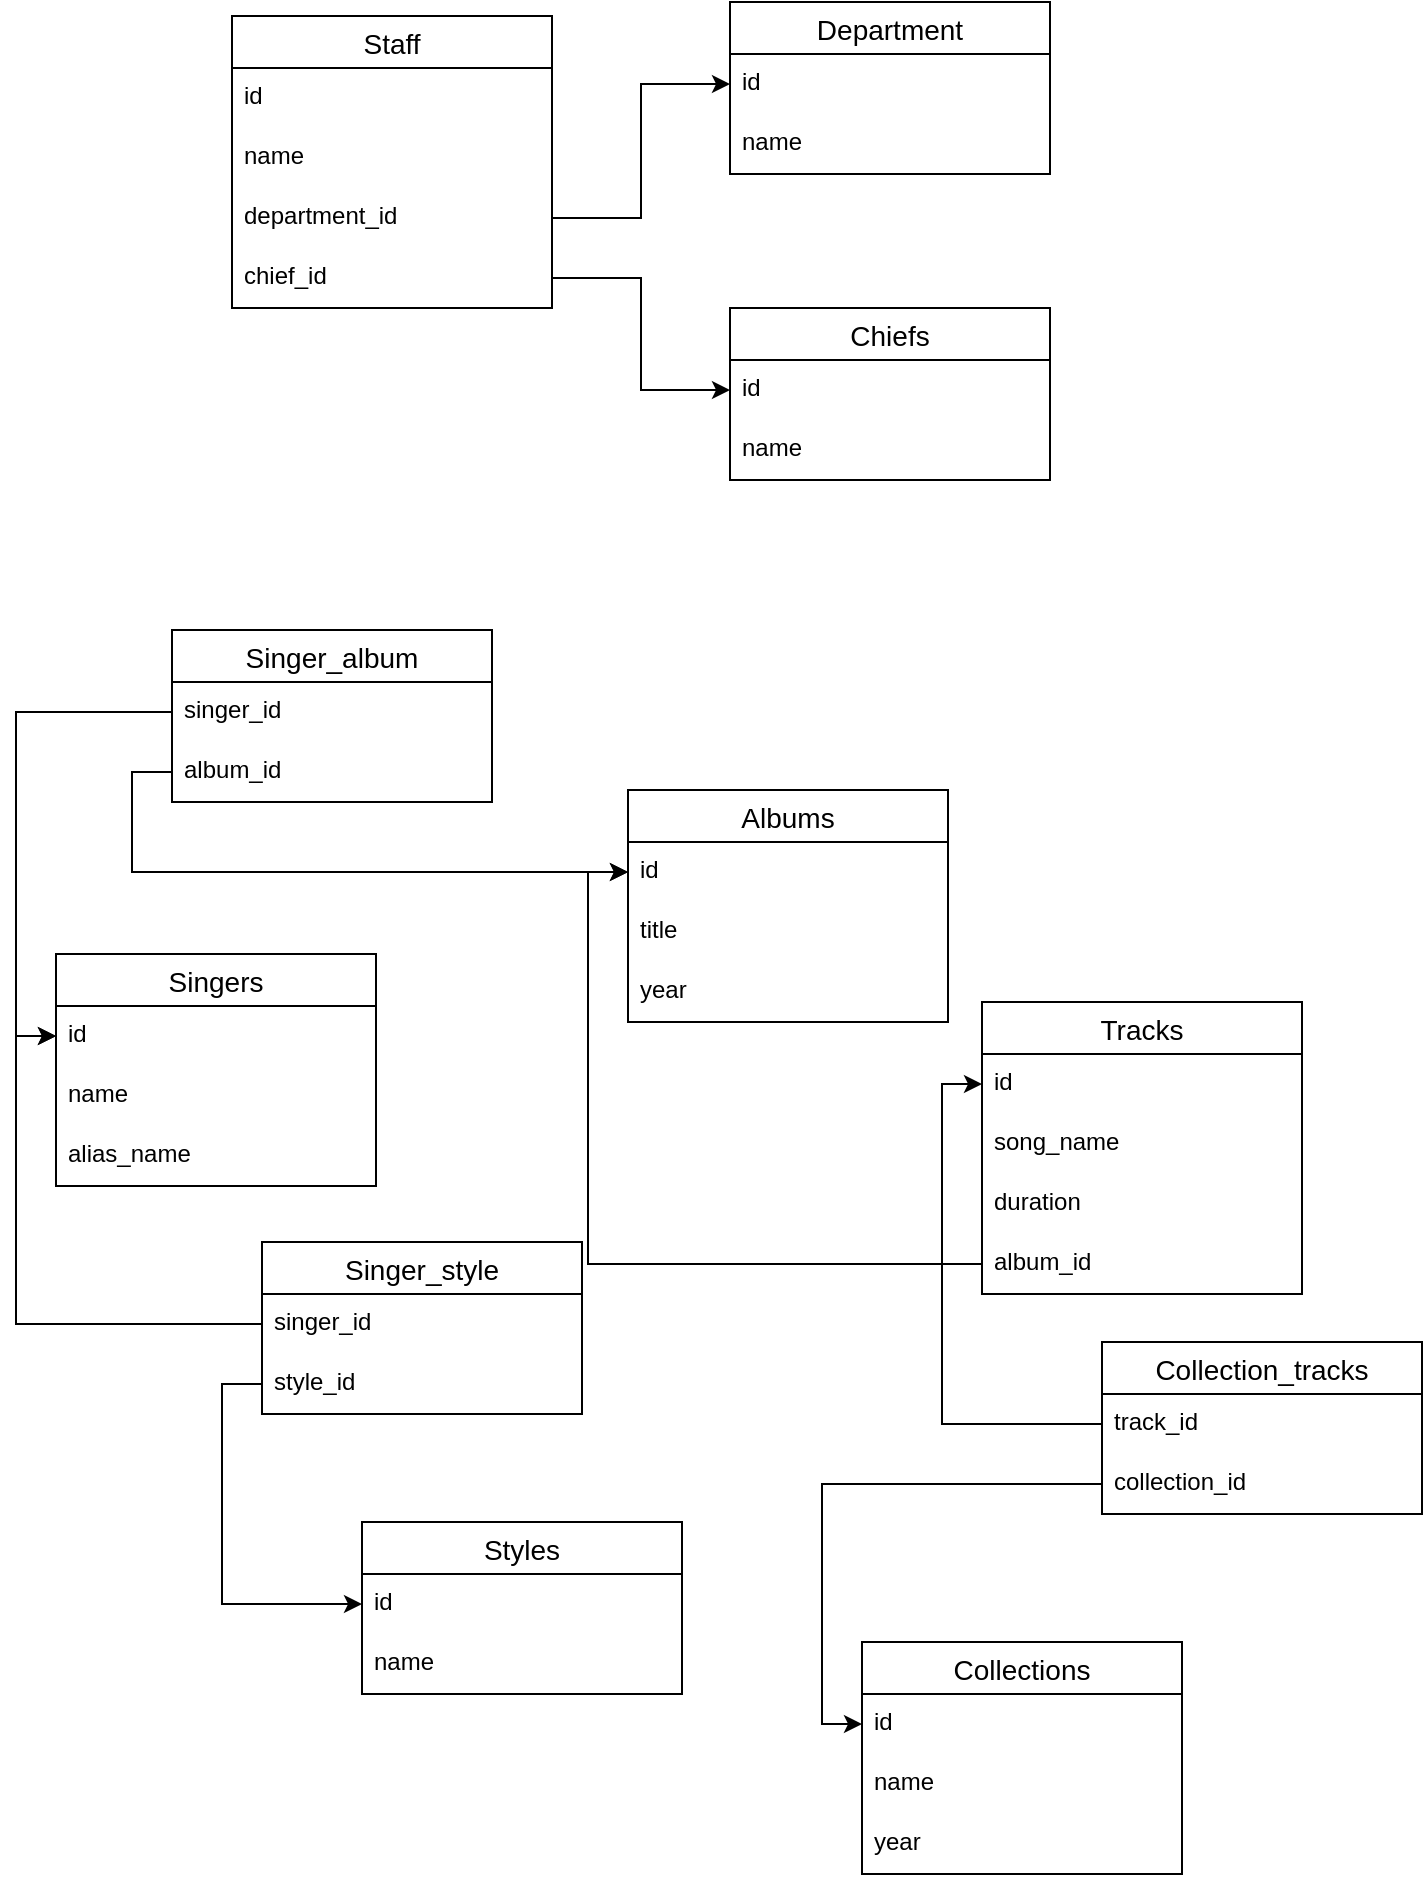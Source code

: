 <mxfile version="15.2.5" type="github">
  <diagram id="GX7YgxCCy_h0QzluVX2F" name="Page-1">
    <mxGraphModel dx="1422" dy="796" grid="0" gridSize="10" guides="1" tooltips="1" connect="1" arrows="1" fold="1" page="1" pageScale="1" pageWidth="827" pageHeight="1169" math="0" shadow="0">
      <root>
        <mxCell id="0" />
        <mxCell id="1" parent="0" />
        <mxCell id="6Kl0JvK0jEMvv704Z02n-1" value="Singers" style="swimlane;fontStyle=0;childLayout=stackLayout;horizontal=1;startSize=26;horizontalStack=0;resizeParent=1;resizeParentMax=0;resizeLast=0;collapsible=1;marginBottom=0;align=center;fontSize=14;" vertex="1" parent="1">
          <mxGeometry x="87" y="527" width="160" height="116" as="geometry" />
        </mxCell>
        <mxCell id="6Kl0JvK0jEMvv704Z02n-2" value="id" style="text;strokeColor=none;fillColor=none;spacingLeft=4;spacingRight=4;overflow=hidden;rotatable=0;points=[[0,0.5],[1,0.5]];portConstraint=eastwest;fontSize=12;" vertex="1" parent="6Kl0JvK0jEMvv704Z02n-1">
          <mxGeometry y="26" width="160" height="30" as="geometry" />
        </mxCell>
        <mxCell id="6Kl0JvK0jEMvv704Z02n-3" value="name" style="text;strokeColor=none;fillColor=none;spacingLeft=4;spacingRight=4;overflow=hidden;rotatable=0;points=[[0,0.5],[1,0.5]];portConstraint=eastwest;fontSize=12;" vertex="1" parent="6Kl0JvK0jEMvv704Z02n-1">
          <mxGeometry y="56" width="160" height="30" as="geometry" />
        </mxCell>
        <mxCell id="6Kl0JvK0jEMvv704Z02n-4" value="alias_name" style="text;strokeColor=none;fillColor=none;spacingLeft=4;spacingRight=4;overflow=hidden;rotatable=0;points=[[0,0.5],[1,0.5]];portConstraint=eastwest;fontSize=12;" vertex="1" parent="6Kl0JvK0jEMvv704Z02n-1">
          <mxGeometry y="86" width="160" height="30" as="geometry" />
        </mxCell>
        <mxCell id="6Kl0JvK0jEMvv704Z02n-5" value="Styles" style="swimlane;fontStyle=0;childLayout=stackLayout;horizontal=1;startSize=26;horizontalStack=0;resizeParent=1;resizeParentMax=0;resizeLast=0;collapsible=1;marginBottom=0;align=center;fontSize=14;" vertex="1" parent="1">
          <mxGeometry x="240" y="811" width="160" height="86" as="geometry" />
        </mxCell>
        <mxCell id="6Kl0JvK0jEMvv704Z02n-6" value="id" style="text;strokeColor=none;fillColor=none;spacingLeft=4;spacingRight=4;overflow=hidden;rotatable=0;points=[[0,0.5],[1,0.5]];portConstraint=eastwest;fontSize=12;" vertex="1" parent="6Kl0JvK0jEMvv704Z02n-5">
          <mxGeometry y="26" width="160" height="30" as="geometry" />
        </mxCell>
        <mxCell id="6Kl0JvK0jEMvv704Z02n-7" value="name" style="text;strokeColor=none;fillColor=none;spacingLeft=4;spacingRight=4;overflow=hidden;rotatable=0;points=[[0,0.5],[1,0.5]];portConstraint=eastwest;fontSize=12;" vertex="1" parent="6Kl0JvK0jEMvv704Z02n-5">
          <mxGeometry y="56" width="160" height="30" as="geometry" />
        </mxCell>
        <mxCell id="6Kl0JvK0jEMvv704Z02n-9" value="Singer_style" style="swimlane;fontStyle=0;childLayout=stackLayout;horizontal=1;startSize=26;horizontalStack=0;resizeParent=1;resizeParentMax=0;resizeLast=0;collapsible=1;marginBottom=0;align=center;fontSize=14;" vertex="1" parent="1">
          <mxGeometry x="190" y="671" width="160" height="86" as="geometry" />
        </mxCell>
        <mxCell id="6Kl0JvK0jEMvv704Z02n-10" value="singer_id" style="text;strokeColor=none;fillColor=none;spacingLeft=4;spacingRight=4;overflow=hidden;rotatable=0;points=[[0,0.5],[1,0.5]];portConstraint=eastwest;fontSize=12;" vertex="1" parent="6Kl0JvK0jEMvv704Z02n-9">
          <mxGeometry y="26" width="160" height="30" as="geometry" />
        </mxCell>
        <mxCell id="6Kl0JvK0jEMvv704Z02n-11" value="style_id" style="text;strokeColor=none;fillColor=none;spacingLeft=4;spacingRight=4;overflow=hidden;rotatable=0;points=[[0,0.5],[1,0.5]];portConstraint=eastwest;fontSize=12;" vertex="1" parent="6Kl0JvK0jEMvv704Z02n-9">
          <mxGeometry y="56" width="160" height="30" as="geometry" />
        </mxCell>
        <mxCell id="6Kl0JvK0jEMvv704Z02n-16" style="edgeStyle=orthogonalEdgeStyle;rounded=0;orthogonalLoop=1;jettySize=auto;html=1;entryX=0;entryY=0.5;entryDx=0;entryDy=0;" edge="1" parent="1" source="6Kl0JvK0jEMvv704Z02n-10" target="6Kl0JvK0jEMvv704Z02n-2">
          <mxGeometry relative="1" as="geometry" />
        </mxCell>
        <mxCell id="6Kl0JvK0jEMvv704Z02n-17" style="edgeStyle=orthogonalEdgeStyle;rounded=0;orthogonalLoop=1;jettySize=auto;html=1;exitX=0;exitY=0.5;exitDx=0;exitDy=0;" edge="1" parent="1" source="6Kl0JvK0jEMvv704Z02n-11" target="6Kl0JvK0jEMvv704Z02n-6">
          <mxGeometry relative="1" as="geometry">
            <mxPoint x="90" y="861" as="targetPoint" />
          </mxGeometry>
        </mxCell>
        <mxCell id="6Kl0JvK0jEMvv704Z02n-18" value="Albums" style="swimlane;fontStyle=0;childLayout=stackLayout;horizontal=1;startSize=26;horizontalStack=0;resizeParent=1;resizeParentMax=0;resizeLast=0;collapsible=1;marginBottom=0;align=center;fontSize=14;" vertex="1" parent="1">
          <mxGeometry x="373" y="445" width="160" height="116" as="geometry" />
        </mxCell>
        <mxCell id="6Kl0JvK0jEMvv704Z02n-19" value="id" style="text;strokeColor=none;fillColor=none;spacingLeft=4;spacingRight=4;overflow=hidden;rotatable=0;points=[[0,0.5],[1,0.5]];portConstraint=eastwest;fontSize=12;" vertex="1" parent="6Kl0JvK0jEMvv704Z02n-18">
          <mxGeometry y="26" width="160" height="30" as="geometry" />
        </mxCell>
        <mxCell id="6Kl0JvK0jEMvv704Z02n-20" value="title" style="text;strokeColor=none;fillColor=none;spacingLeft=4;spacingRight=4;overflow=hidden;rotatable=0;points=[[0,0.5],[1,0.5]];portConstraint=eastwest;fontSize=12;" vertex="1" parent="6Kl0JvK0jEMvv704Z02n-18">
          <mxGeometry y="56" width="160" height="30" as="geometry" />
        </mxCell>
        <mxCell id="6Kl0JvK0jEMvv704Z02n-21" value="year" style="text;strokeColor=none;fillColor=none;spacingLeft=4;spacingRight=4;overflow=hidden;rotatable=0;points=[[0,0.5],[1,0.5]];portConstraint=eastwest;fontSize=12;" vertex="1" parent="6Kl0JvK0jEMvv704Z02n-18">
          <mxGeometry y="86" width="160" height="30" as="geometry" />
        </mxCell>
        <mxCell id="6Kl0JvK0jEMvv704Z02n-22" value="Singer_album" style="swimlane;fontStyle=0;childLayout=stackLayout;horizontal=1;startSize=26;horizontalStack=0;resizeParent=1;resizeParentMax=0;resizeLast=0;collapsible=1;marginBottom=0;align=center;fontSize=14;" vertex="1" parent="1">
          <mxGeometry x="145" y="365" width="160" height="86" as="geometry" />
        </mxCell>
        <mxCell id="6Kl0JvK0jEMvv704Z02n-23" value="singer_id" style="text;strokeColor=none;fillColor=none;spacingLeft=4;spacingRight=4;overflow=hidden;rotatable=0;points=[[0,0.5],[1,0.5]];portConstraint=eastwest;fontSize=12;" vertex="1" parent="6Kl0JvK0jEMvv704Z02n-22">
          <mxGeometry y="26" width="160" height="30" as="geometry" />
        </mxCell>
        <mxCell id="6Kl0JvK0jEMvv704Z02n-24" value="album_id" style="text;strokeColor=none;fillColor=none;spacingLeft=4;spacingRight=4;overflow=hidden;rotatable=0;points=[[0,0.5],[1,0.5]];portConstraint=eastwest;fontSize=12;" vertex="1" parent="6Kl0JvK0jEMvv704Z02n-22">
          <mxGeometry y="56" width="160" height="30" as="geometry" />
        </mxCell>
        <mxCell id="6Kl0JvK0jEMvv704Z02n-25" style="edgeStyle=orthogonalEdgeStyle;rounded=0;orthogonalLoop=1;jettySize=auto;html=1;exitX=0;exitY=0.5;exitDx=0;exitDy=0;entryX=0;entryY=0.5;entryDx=0;entryDy=0;" edge="1" parent="1" source="6Kl0JvK0jEMvv704Z02n-23" target="6Kl0JvK0jEMvv704Z02n-2">
          <mxGeometry relative="1" as="geometry" />
        </mxCell>
        <mxCell id="6Kl0JvK0jEMvv704Z02n-26" style="edgeStyle=orthogonalEdgeStyle;rounded=0;orthogonalLoop=1;jettySize=auto;html=1;exitX=0;exitY=0.5;exitDx=0;exitDy=0;entryX=0;entryY=0.5;entryDx=0;entryDy=0;" edge="1" parent="1" source="6Kl0JvK0jEMvv704Z02n-24" target="6Kl0JvK0jEMvv704Z02n-19">
          <mxGeometry relative="1" as="geometry" />
        </mxCell>
        <mxCell id="6Kl0JvK0jEMvv704Z02n-27" value="Tracks" style="swimlane;fontStyle=0;childLayout=stackLayout;horizontal=1;startSize=26;horizontalStack=0;resizeParent=1;resizeParentMax=0;resizeLast=0;collapsible=1;marginBottom=0;align=center;fontSize=14;" vertex="1" parent="1">
          <mxGeometry x="550" y="551" width="160" height="146" as="geometry" />
        </mxCell>
        <mxCell id="6Kl0JvK0jEMvv704Z02n-28" value="id" style="text;strokeColor=none;fillColor=none;spacingLeft=4;spacingRight=4;overflow=hidden;rotatable=0;points=[[0,0.5],[1,0.5]];portConstraint=eastwest;fontSize=12;" vertex="1" parent="6Kl0JvK0jEMvv704Z02n-27">
          <mxGeometry y="26" width="160" height="30" as="geometry" />
        </mxCell>
        <mxCell id="6Kl0JvK0jEMvv704Z02n-29" value="song_name" style="text;strokeColor=none;fillColor=none;spacingLeft=4;spacingRight=4;overflow=hidden;rotatable=0;points=[[0,0.5],[1,0.5]];portConstraint=eastwest;fontSize=12;" vertex="1" parent="6Kl0JvK0jEMvv704Z02n-27">
          <mxGeometry y="56" width="160" height="30" as="geometry" />
        </mxCell>
        <mxCell id="6Kl0JvK0jEMvv704Z02n-31" value="duration" style="text;strokeColor=none;fillColor=none;spacingLeft=4;spacingRight=4;overflow=hidden;rotatable=0;points=[[0,0.5],[1,0.5]];portConstraint=eastwest;fontSize=12;" vertex="1" parent="6Kl0JvK0jEMvv704Z02n-27">
          <mxGeometry y="86" width="160" height="30" as="geometry" />
        </mxCell>
        <mxCell id="6Kl0JvK0jEMvv704Z02n-30" value="album_id" style="text;strokeColor=none;fillColor=none;spacingLeft=4;spacingRight=4;overflow=hidden;rotatable=0;points=[[0,0.5],[1,0.5]];portConstraint=eastwest;fontSize=12;" vertex="1" parent="6Kl0JvK0jEMvv704Z02n-27">
          <mxGeometry y="116" width="160" height="30" as="geometry" />
        </mxCell>
        <mxCell id="6Kl0JvK0jEMvv704Z02n-33" style="edgeStyle=orthogonalEdgeStyle;rounded=0;orthogonalLoop=1;jettySize=auto;html=1;exitX=0;exitY=0.5;exitDx=0;exitDy=0;entryX=0;entryY=0.5;entryDx=0;entryDy=0;" edge="1" parent="1" source="6Kl0JvK0jEMvv704Z02n-30" target="6Kl0JvK0jEMvv704Z02n-19">
          <mxGeometry relative="1" as="geometry" />
        </mxCell>
        <mxCell id="6Kl0JvK0jEMvv704Z02n-34" value="Collections" style="swimlane;fontStyle=0;childLayout=stackLayout;horizontal=1;startSize=26;horizontalStack=0;resizeParent=1;resizeParentMax=0;resizeLast=0;collapsible=1;marginBottom=0;align=center;fontSize=14;" vertex="1" parent="1">
          <mxGeometry x="490" y="871" width="160" height="116" as="geometry" />
        </mxCell>
        <mxCell id="6Kl0JvK0jEMvv704Z02n-35" value="id" style="text;strokeColor=none;fillColor=none;spacingLeft=4;spacingRight=4;overflow=hidden;rotatable=0;points=[[0,0.5],[1,0.5]];portConstraint=eastwest;fontSize=12;" vertex="1" parent="6Kl0JvK0jEMvv704Z02n-34">
          <mxGeometry y="26" width="160" height="30" as="geometry" />
        </mxCell>
        <mxCell id="6Kl0JvK0jEMvv704Z02n-36" value="name" style="text;strokeColor=none;fillColor=none;spacingLeft=4;spacingRight=4;overflow=hidden;rotatable=0;points=[[0,0.5],[1,0.5]];portConstraint=eastwest;fontSize=12;" vertex="1" parent="6Kl0JvK0jEMvv704Z02n-34">
          <mxGeometry y="56" width="160" height="30" as="geometry" />
        </mxCell>
        <mxCell id="6Kl0JvK0jEMvv704Z02n-37" value="year" style="text;strokeColor=none;fillColor=none;spacingLeft=4;spacingRight=4;overflow=hidden;rotatable=0;points=[[0,0.5],[1,0.5]];portConstraint=eastwest;fontSize=12;" vertex="1" parent="6Kl0JvK0jEMvv704Z02n-34">
          <mxGeometry y="86" width="160" height="30" as="geometry" />
        </mxCell>
        <mxCell id="6Kl0JvK0jEMvv704Z02n-38" value="Collection_tracks" style="swimlane;fontStyle=0;childLayout=stackLayout;horizontal=1;startSize=26;horizontalStack=0;resizeParent=1;resizeParentMax=0;resizeLast=0;collapsible=1;marginBottom=0;align=center;fontSize=14;" vertex="1" parent="1">
          <mxGeometry x="610" y="721" width="160" height="86" as="geometry" />
        </mxCell>
        <mxCell id="6Kl0JvK0jEMvv704Z02n-39" value="track_id" style="text;strokeColor=none;fillColor=none;spacingLeft=4;spacingRight=4;overflow=hidden;rotatable=0;points=[[0,0.5],[1,0.5]];portConstraint=eastwest;fontSize=12;" vertex="1" parent="6Kl0JvK0jEMvv704Z02n-38">
          <mxGeometry y="26" width="160" height="30" as="geometry" />
        </mxCell>
        <mxCell id="6Kl0JvK0jEMvv704Z02n-40" value="collection_id" style="text;strokeColor=none;fillColor=none;spacingLeft=4;spacingRight=4;overflow=hidden;rotatable=0;points=[[0,0.5],[1,0.5]];portConstraint=eastwest;fontSize=12;" vertex="1" parent="6Kl0JvK0jEMvv704Z02n-38">
          <mxGeometry y="56" width="160" height="30" as="geometry" />
        </mxCell>
        <mxCell id="6Kl0JvK0jEMvv704Z02n-42" style="edgeStyle=orthogonalEdgeStyle;rounded=0;orthogonalLoop=1;jettySize=auto;html=1;exitX=0;exitY=0.5;exitDx=0;exitDy=0;entryX=0;entryY=0.5;entryDx=0;entryDy=0;" edge="1" parent="1" source="6Kl0JvK0jEMvv704Z02n-40" target="6Kl0JvK0jEMvv704Z02n-35">
          <mxGeometry relative="1" as="geometry" />
        </mxCell>
        <mxCell id="6Kl0JvK0jEMvv704Z02n-43" style="edgeStyle=orthogonalEdgeStyle;rounded=0;orthogonalLoop=1;jettySize=auto;html=1;exitX=0;exitY=0.5;exitDx=0;exitDy=0;entryX=0;entryY=0.5;entryDx=0;entryDy=0;" edge="1" parent="1" source="6Kl0JvK0jEMvv704Z02n-39" target="6Kl0JvK0jEMvv704Z02n-28">
          <mxGeometry relative="1" as="geometry" />
        </mxCell>
        <mxCell id="6Kl0JvK0jEMvv704Z02n-46" value="Staff" style="swimlane;fontStyle=0;childLayout=stackLayout;horizontal=1;startSize=26;horizontalStack=0;resizeParent=1;resizeParentMax=0;resizeLast=0;collapsible=1;marginBottom=0;align=center;fontSize=14;" vertex="1" parent="1">
          <mxGeometry x="175" y="58" width="160" height="146" as="geometry" />
        </mxCell>
        <mxCell id="6Kl0JvK0jEMvv704Z02n-47" value="id" style="text;strokeColor=none;fillColor=none;spacingLeft=4;spacingRight=4;overflow=hidden;rotatable=0;points=[[0,0.5],[1,0.5]];portConstraint=eastwest;fontSize=12;" vertex="1" parent="6Kl0JvK0jEMvv704Z02n-46">
          <mxGeometry y="26" width="160" height="30" as="geometry" />
        </mxCell>
        <mxCell id="6Kl0JvK0jEMvv704Z02n-53" value="name" style="text;strokeColor=none;fillColor=none;spacingLeft=4;spacingRight=4;overflow=hidden;rotatable=0;points=[[0,0.5],[1,0.5]];portConstraint=eastwest;fontSize=12;" vertex="1" parent="6Kl0JvK0jEMvv704Z02n-46">
          <mxGeometry y="56" width="160" height="30" as="geometry" />
        </mxCell>
        <mxCell id="6Kl0JvK0jEMvv704Z02n-68" value="department_id" style="text;strokeColor=none;fillColor=none;spacingLeft=4;spacingRight=4;overflow=hidden;rotatable=0;points=[[0,0.5],[1,0.5]];portConstraint=eastwest;fontSize=12;" vertex="1" parent="6Kl0JvK0jEMvv704Z02n-46">
          <mxGeometry y="86" width="160" height="30" as="geometry" />
        </mxCell>
        <mxCell id="6Kl0JvK0jEMvv704Z02n-48" value="chief_id" style="text;strokeColor=none;fillColor=none;spacingLeft=4;spacingRight=4;overflow=hidden;rotatable=0;points=[[0,0.5],[1,0.5]];portConstraint=eastwest;fontSize=12;" vertex="1" parent="6Kl0JvK0jEMvv704Z02n-46">
          <mxGeometry y="116" width="160" height="30" as="geometry" />
        </mxCell>
        <mxCell id="6Kl0JvK0jEMvv704Z02n-50" value="Department" style="swimlane;fontStyle=0;childLayout=stackLayout;horizontal=1;startSize=26;horizontalStack=0;resizeParent=1;resizeParentMax=0;resizeLast=0;collapsible=1;marginBottom=0;align=center;fontSize=14;" vertex="1" parent="1">
          <mxGeometry x="424" y="51" width="160" height="86" as="geometry" />
        </mxCell>
        <mxCell id="6Kl0JvK0jEMvv704Z02n-51" value="id" style="text;strokeColor=none;fillColor=none;spacingLeft=4;spacingRight=4;overflow=hidden;rotatable=0;points=[[0,0.5],[1,0.5]];portConstraint=eastwest;fontSize=12;" vertex="1" parent="6Kl0JvK0jEMvv704Z02n-50">
          <mxGeometry y="26" width="160" height="30" as="geometry" />
        </mxCell>
        <mxCell id="6Kl0JvK0jEMvv704Z02n-52" value="name" style="text;strokeColor=none;fillColor=none;spacingLeft=4;spacingRight=4;overflow=hidden;rotatable=0;points=[[0,0.5],[1,0.5]];portConstraint=eastwest;fontSize=12;" vertex="1" parent="6Kl0JvK0jEMvv704Z02n-50">
          <mxGeometry y="56" width="160" height="30" as="geometry" />
        </mxCell>
        <mxCell id="6Kl0JvK0jEMvv704Z02n-59" value="Chiefs" style="swimlane;fontStyle=0;childLayout=stackLayout;horizontal=1;startSize=26;horizontalStack=0;resizeParent=1;resizeParentMax=0;resizeLast=0;collapsible=1;marginBottom=0;align=center;fontSize=14;" vertex="1" parent="1">
          <mxGeometry x="424" y="204" width="160" height="86" as="geometry" />
        </mxCell>
        <mxCell id="6Kl0JvK0jEMvv704Z02n-60" value="id" style="text;strokeColor=none;fillColor=none;spacingLeft=4;spacingRight=4;overflow=hidden;rotatable=0;points=[[0,0.5],[1,0.5]];portConstraint=eastwest;fontSize=12;" vertex="1" parent="6Kl0JvK0jEMvv704Z02n-59">
          <mxGeometry y="26" width="160" height="30" as="geometry" />
        </mxCell>
        <mxCell id="6Kl0JvK0jEMvv704Z02n-61" value="name" style="text;strokeColor=none;fillColor=none;spacingLeft=4;spacingRight=4;overflow=hidden;rotatable=0;points=[[0,0.5],[1,0.5]];portConstraint=eastwest;fontSize=12;" vertex="1" parent="6Kl0JvK0jEMvv704Z02n-59">
          <mxGeometry y="56" width="160" height="30" as="geometry" />
        </mxCell>
        <mxCell id="6Kl0JvK0jEMvv704Z02n-70" style="edgeStyle=orthogonalEdgeStyle;rounded=0;orthogonalLoop=1;jettySize=auto;html=1;entryX=0;entryY=0.5;entryDx=0;entryDy=0;" edge="1" parent="1" source="6Kl0JvK0jEMvv704Z02n-68" target="6Kl0JvK0jEMvv704Z02n-51">
          <mxGeometry relative="1" as="geometry" />
        </mxCell>
        <mxCell id="6Kl0JvK0jEMvv704Z02n-71" style="edgeStyle=orthogonalEdgeStyle;rounded=0;orthogonalLoop=1;jettySize=auto;html=1;exitX=1;exitY=0.5;exitDx=0;exitDy=0;" edge="1" parent="1" source="6Kl0JvK0jEMvv704Z02n-48" target="6Kl0JvK0jEMvv704Z02n-60">
          <mxGeometry relative="1" as="geometry" />
        </mxCell>
      </root>
    </mxGraphModel>
  </diagram>
</mxfile>
